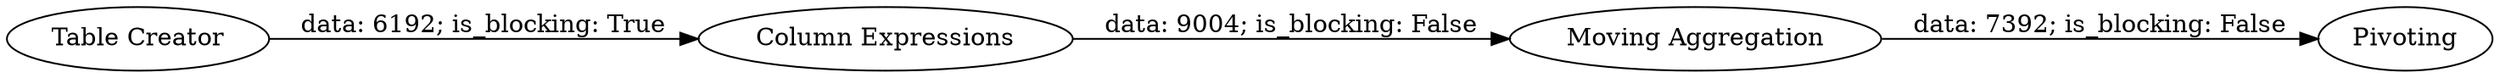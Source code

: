 digraph {
	"-5613487942297288924_10" [label="Moving Aggregation"]
	"-5613487942297288924_7" [label=Pivoting]
	"-5613487942297288924_6" [label="Table Creator"]
	"-5613487942297288924_8" [label="Column Expressions"]
	"-5613487942297288924_10" -> "-5613487942297288924_7" [label="data: 7392; is_blocking: False"]
	"-5613487942297288924_6" -> "-5613487942297288924_8" [label="data: 6192; is_blocking: True"]
	"-5613487942297288924_8" -> "-5613487942297288924_10" [label="data: 9004; is_blocking: False"]
	rankdir=LR
}
